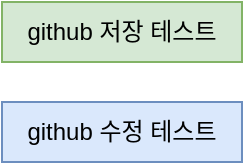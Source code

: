 <mxfile version="21.7.2" type="github">
  <diagram name="페이지-1" id="Ckf3YJ7CjYQhhL_5Gp_5">
    <mxGraphModel dx="1344" dy="740" grid="1" gridSize="10" guides="1" tooltips="1" connect="1" arrows="1" fold="1" page="1" pageScale="1" pageWidth="827" pageHeight="1169" math="0" shadow="0">
      <root>
        <mxCell id="0" />
        <mxCell id="1" parent="0" />
        <mxCell id="O58o0Ca3pmk0kRto4Yxk-1" value="github 저장 테스트" style="text;html=1;strokeColor=#82b366;fillColor=#d5e8d4;align=center;verticalAlign=middle;whiteSpace=wrap;rounded=0;" vertex="1" parent="1">
          <mxGeometry x="40" y="40" width="120" height="30" as="geometry" />
        </mxCell>
        <mxCell id="O58o0Ca3pmk0kRto4Yxk-2" value="github 수정 테스트" style="text;html=1;strokeColor=#6c8ebf;fillColor=#dae8fc;align=center;verticalAlign=middle;whiteSpace=wrap;rounded=0;" vertex="1" parent="1">
          <mxGeometry x="40" y="90" width="120" height="30" as="geometry" />
        </mxCell>
      </root>
    </mxGraphModel>
  </diagram>
</mxfile>
